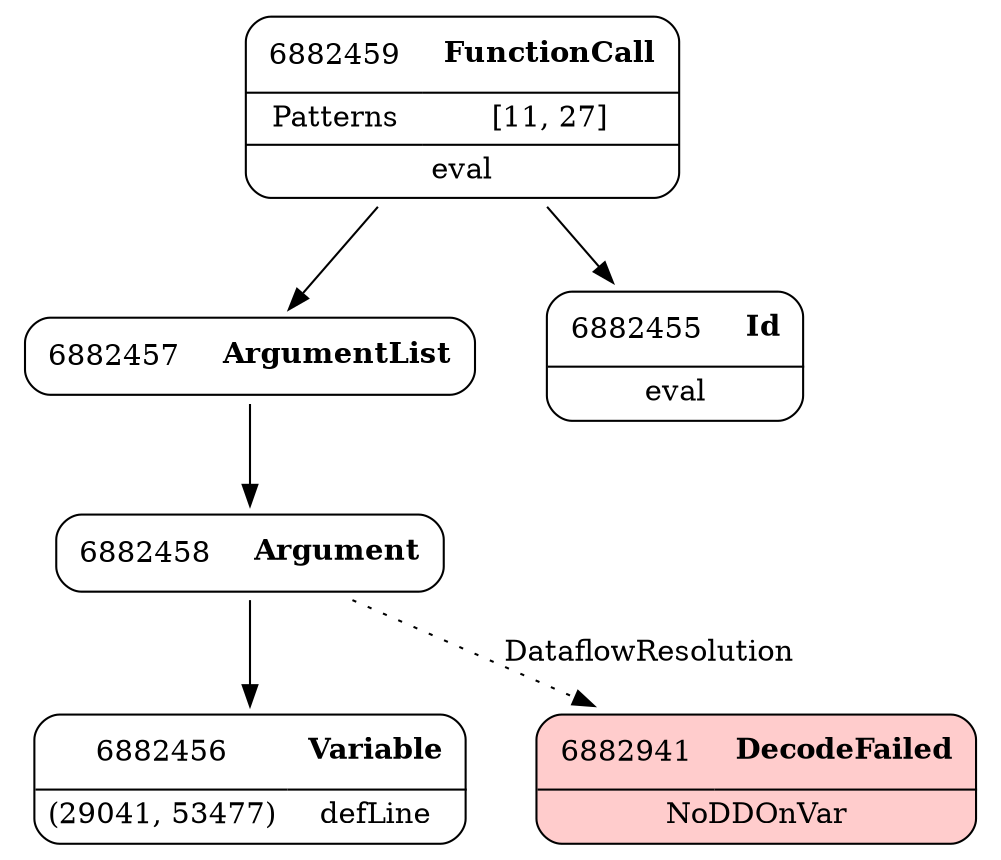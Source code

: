 digraph ast {
node [shape=none];
6882457 [label=<<TABLE border='1' cellspacing='0' cellpadding='10' style='rounded' ><TR><TD border='0'>6882457</TD><TD border='0'><B>ArgumentList</B></TD></TR></TABLE>>];
6882457 -> 6882458 [weight=2];
6882456 [label=<<TABLE border='1' cellspacing='0' cellpadding='10' style='rounded' ><TR><TD border='0'>6882456</TD><TD border='0'><B>Variable</B></TD></TR><HR/><TR><TD border='0' cellpadding='5'>(29041, 53477)</TD><TD border='0' cellpadding='5'>defLine</TD></TR></TABLE>>];
6882459 [label=<<TABLE border='1' cellspacing='0' cellpadding='10' style='rounded' ><TR><TD border='0'>6882459</TD><TD border='0'><B>FunctionCall</B></TD></TR><HR/><TR><TD border='0' cellpadding='5'>Patterns</TD><TD border='0' cellpadding='5'>[11, 27]</TD></TR><HR/><TR><TD border='0' cellpadding='5' colspan='2'>eval</TD></TR></TABLE>>];
6882459 -> 6882455 [weight=2];
6882459 -> 6882457 [weight=2];
6882458 [label=<<TABLE border='1' cellspacing='0' cellpadding='10' style='rounded' ><TR><TD border='0'>6882458</TD><TD border='0'><B>Argument</B></TD></TR></TABLE>>];
6882458 -> 6882456 [weight=2];
6882458 -> 6882941 [style=dotted,label=DataflowResolution];
6882941 [label=<<TABLE border='1' cellspacing='0' cellpadding='10' style='rounded' bgcolor='#FFCCCC' ><TR><TD border='0'>6882941</TD><TD border='0'><B>DecodeFailed</B></TD></TR><HR/><TR><TD border='0' cellpadding='5' colspan='2'>NoDDOnVar</TD></TR></TABLE>>];
6882455 [label=<<TABLE border='1' cellspacing='0' cellpadding='10' style='rounded' ><TR><TD border='0'>6882455</TD><TD border='0'><B>Id</B></TD></TR><HR/><TR><TD border='0' cellpadding='5' colspan='2'>eval</TD></TR></TABLE>>];
}

